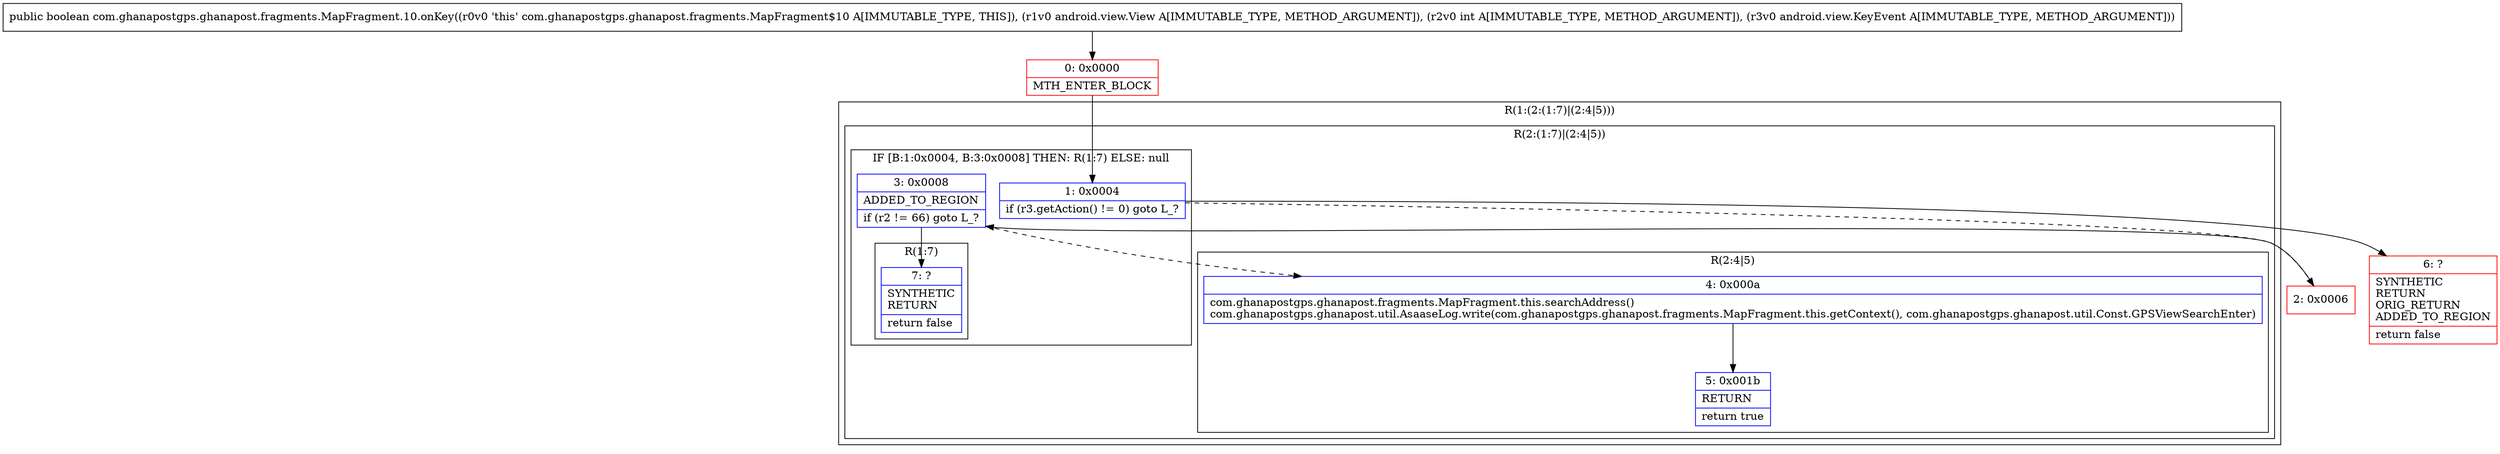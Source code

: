 digraph "CFG forcom.ghanapostgps.ghanapost.fragments.MapFragment.10.onKey(Landroid\/view\/View;ILandroid\/view\/KeyEvent;)Z" {
subgraph cluster_Region_1750080331 {
label = "R(1:(2:(1:7)|(2:4|5)))";
node [shape=record,color=blue];
subgraph cluster_Region_1118817088 {
label = "R(2:(1:7)|(2:4|5))";
node [shape=record,color=blue];
subgraph cluster_IfRegion_415997835 {
label = "IF [B:1:0x0004, B:3:0x0008] THEN: R(1:7) ELSE: null";
node [shape=record,color=blue];
Node_1 [shape=record,label="{1\:\ 0x0004|if (r3.getAction() != 0) goto L_?\l}"];
Node_3 [shape=record,label="{3\:\ 0x0008|ADDED_TO_REGION\l|if (r2 != 66) goto L_?\l}"];
subgraph cluster_Region_840749729 {
label = "R(1:7)";
node [shape=record,color=blue];
Node_7 [shape=record,label="{7\:\ ?|SYNTHETIC\lRETURN\l|return false\l}"];
}
}
subgraph cluster_Region_1526603242 {
label = "R(2:4|5)";
node [shape=record,color=blue];
Node_4 [shape=record,label="{4\:\ 0x000a|com.ghanapostgps.ghanapost.fragments.MapFragment.this.searchAddress()\lcom.ghanapostgps.ghanapost.util.AsaaseLog.write(com.ghanapostgps.ghanapost.fragments.MapFragment.this.getContext(), com.ghanapostgps.ghanapost.util.Const.GPSViewSearchEnter)\l}"];
Node_5 [shape=record,label="{5\:\ 0x001b|RETURN\l|return true\l}"];
}
}
}
Node_0 [shape=record,color=red,label="{0\:\ 0x0000|MTH_ENTER_BLOCK\l}"];
Node_2 [shape=record,color=red,label="{2\:\ 0x0006}"];
Node_6 [shape=record,color=red,label="{6\:\ ?|SYNTHETIC\lRETURN\lORIG_RETURN\lADDED_TO_REGION\l|return false\l}"];
MethodNode[shape=record,label="{public boolean com.ghanapostgps.ghanapost.fragments.MapFragment.10.onKey((r0v0 'this' com.ghanapostgps.ghanapost.fragments.MapFragment$10 A[IMMUTABLE_TYPE, THIS]), (r1v0 android.view.View A[IMMUTABLE_TYPE, METHOD_ARGUMENT]), (r2v0 int A[IMMUTABLE_TYPE, METHOD_ARGUMENT]), (r3v0 android.view.KeyEvent A[IMMUTABLE_TYPE, METHOD_ARGUMENT])) }"];
MethodNode -> Node_0;
Node_1 -> Node_2[style=dashed];
Node_1 -> Node_6;
Node_3 -> Node_4[style=dashed];
Node_3 -> Node_7;
Node_4 -> Node_5;
Node_0 -> Node_1;
Node_2 -> Node_3;
}

